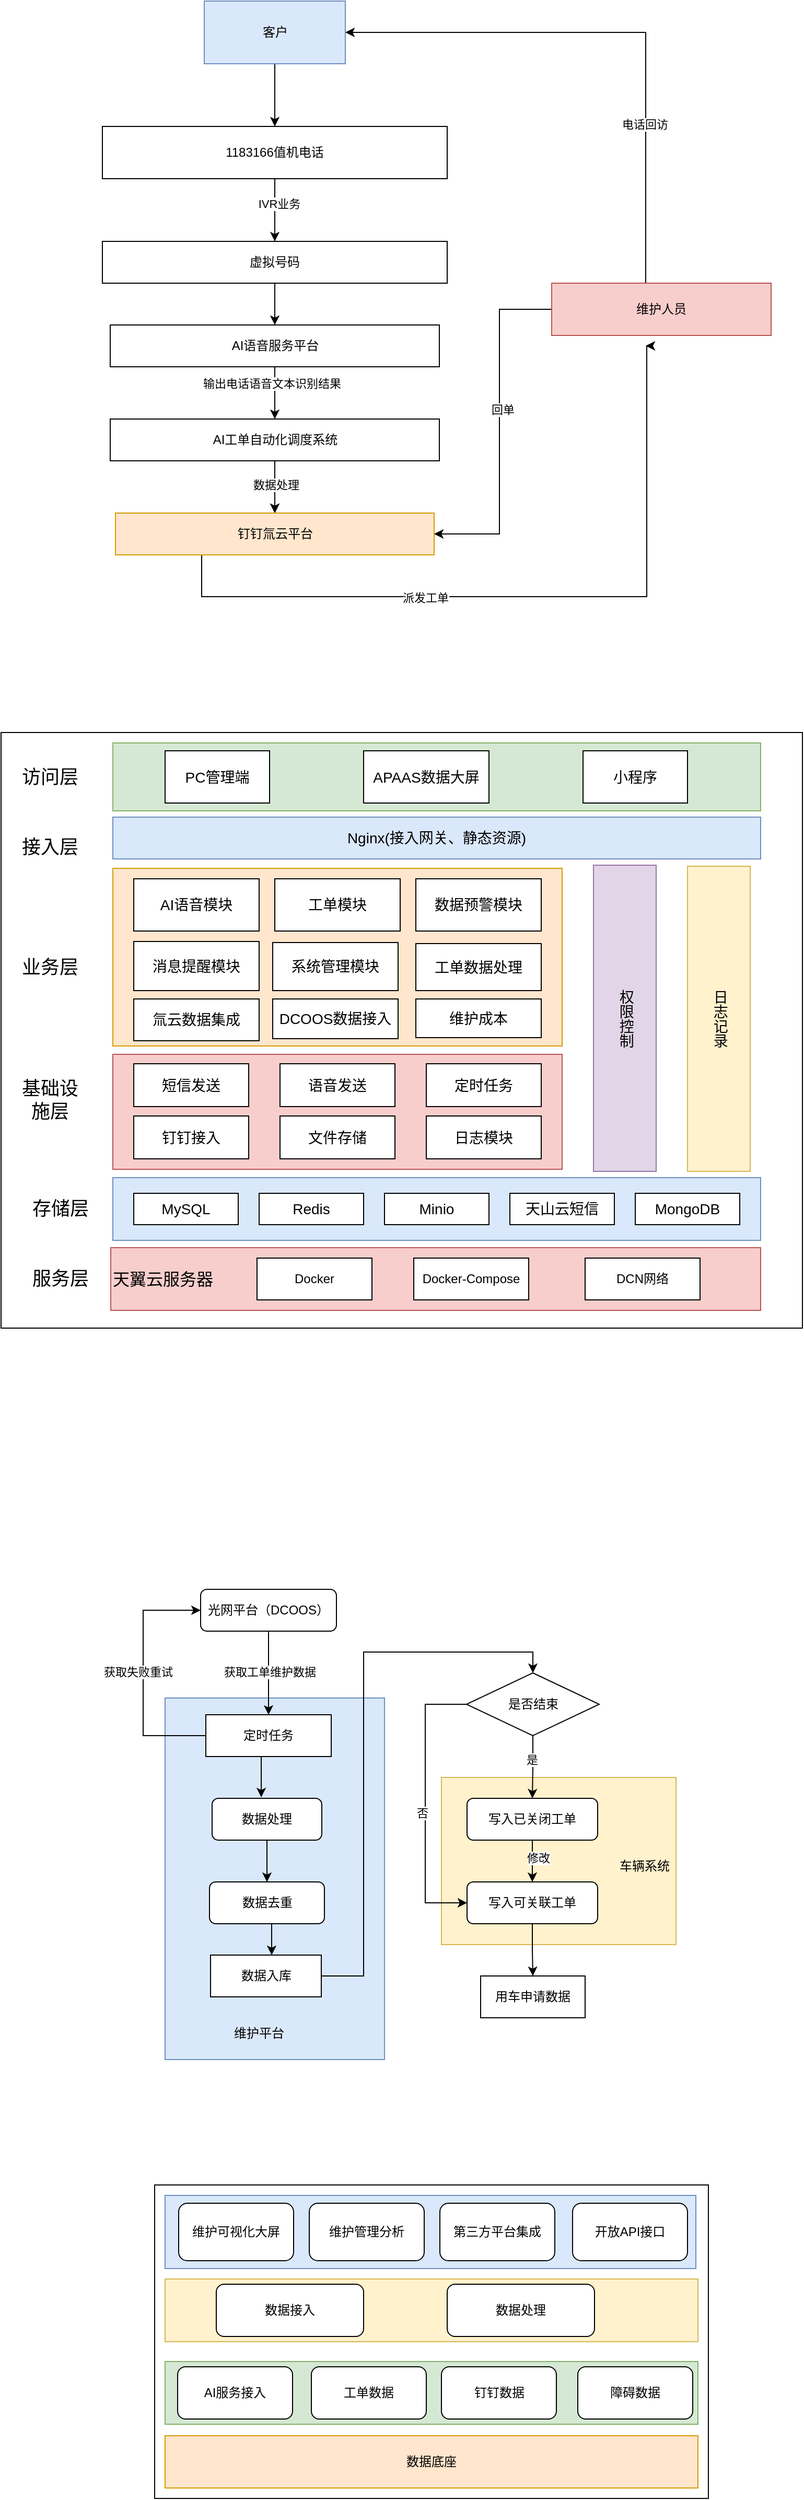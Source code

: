 <mxfile version="28.2.8">
  <diagram name="第 1 页" id="fc2qWwKT_eQD3knXw0V4">
    <mxGraphModel dx="2066" dy="1121" grid="1" gridSize="10" guides="1" tooltips="1" connect="1" arrows="1" fold="1" page="1" pageScale="1" pageWidth="827" pageHeight="1169" math="0" shadow="0">
      <root>
        <mxCell id="0" />
        <mxCell id="1" parent="0" />
        <mxCell id="_9u2cvtoZSCxlwE1ztmI-21" value="" style="rounded=0;whiteSpace=wrap;html=1;" parent="1" vertex="1">
          <mxGeometry x="180" y="2140" width="530" height="300" as="geometry" />
        </mxCell>
        <mxCell id="-fBVtS2RoCw09fAn3Mkb-46" value="" style="rounded=0;whiteSpace=wrap;html=1;fillColor=#dae8fc;strokeColor=#6c8ebf;" parent="1" vertex="1">
          <mxGeometry x="190" y="1674" width="210" height="346" as="geometry" />
        </mxCell>
        <mxCell id="-fBVtS2RoCw09fAn3Mkb-27" value="" style="rounded=0;whiteSpace=wrap;html=1;fillColor=#fff2cc;strokeColor=#d6b656;" parent="1" vertex="1">
          <mxGeometry x="454.5" y="1750" width="224.5" height="160" as="geometry" />
        </mxCell>
        <mxCell id="4X-aNIErhXsaIUGD21-c-82" value="" style="rounded=0;whiteSpace=wrap;html=1;" parent="1" vertex="1">
          <mxGeometry x="33" y="750" width="767" height="570" as="geometry" />
        </mxCell>
        <mxCell id="4X-aNIErhXsaIUGD21-c-5" value="" style="edgeStyle=orthogonalEdgeStyle;rounded=0;orthogonalLoop=1;jettySize=auto;html=1;" parent="1" source="4X-aNIErhXsaIUGD21-c-2" target="4X-aNIErhXsaIUGD21-c-4" edge="1">
          <mxGeometry relative="1" as="geometry" />
        </mxCell>
        <mxCell id="4X-aNIErhXsaIUGD21-c-6" value="IVR业务" style="edgeLabel;html=1;align=center;verticalAlign=middle;resizable=0;points=[];" parent="4X-aNIErhXsaIUGD21-c-5" vertex="1" connectable="0">
          <mxGeometry x="-0.2" y="4" relative="1" as="geometry">
            <mxPoint as="offset" />
          </mxGeometry>
        </mxCell>
        <mxCell id="4X-aNIErhXsaIUGD21-c-2" value="1183166值机电话" style="rounded=0;whiteSpace=wrap;html=1;verticalAlign=middle;" parent="1" vertex="1">
          <mxGeometry x="130" y="170" width="330" height="50" as="geometry" />
        </mxCell>
        <mxCell id="4X-aNIErhXsaIUGD21-c-7" value="" style="edgeStyle=orthogonalEdgeStyle;rounded=0;orthogonalLoop=1;jettySize=auto;html=1;" parent="1" source="4X-aNIErhXsaIUGD21-c-3" target="4X-aNIErhXsaIUGD21-c-2" edge="1">
          <mxGeometry relative="1" as="geometry" />
        </mxCell>
        <mxCell id="4X-aNIErhXsaIUGD21-c-3" value="客户" style="rounded=0;whiteSpace=wrap;html=1;fillColor=#dae8fc;strokeColor=#6c8ebf;" parent="1" vertex="1">
          <mxGeometry x="227.5" y="50" width="135" height="60" as="geometry" />
        </mxCell>
        <mxCell id="4X-aNIErhXsaIUGD21-c-9" value="" style="edgeStyle=orthogonalEdgeStyle;rounded=0;orthogonalLoop=1;jettySize=auto;html=1;" parent="1" source="4X-aNIErhXsaIUGD21-c-4" target="4X-aNIErhXsaIUGD21-c-8" edge="1">
          <mxGeometry relative="1" as="geometry" />
        </mxCell>
        <mxCell id="4X-aNIErhXsaIUGD21-c-4" value="虚拟号码" style="rounded=0;whiteSpace=wrap;html=1;" parent="1" vertex="1">
          <mxGeometry x="130" y="280" width="330" height="40" as="geometry" />
        </mxCell>
        <mxCell id="4X-aNIErhXsaIUGD21-c-13" value="" style="edgeStyle=orthogonalEdgeStyle;rounded=0;orthogonalLoop=1;jettySize=auto;html=1;" parent="1" source="4X-aNIErhXsaIUGD21-c-8" target="4X-aNIErhXsaIUGD21-c-12" edge="1">
          <mxGeometry relative="1" as="geometry" />
        </mxCell>
        <mxCell id="4X-aNIErhXsaIUGD21-c-16" value="输出电话语音文本识别结果" style="edgeLabel;html=1;align=center;verticalAlign=middle;resizable=0;points=[];" parent="4X-aNIErhXsaIUGD21-c-13" vertex="1" connectable="0">
          <mxGeometry x="-0.36" y="-3" relative="1" as="geometry">
            <mxPoint as="offset" />
          </mxGeometry>
        </mxCell>
        <mxCell id="4X-aNIErhXsaIUGD21-c-8" value="AI语音服务平台" style="rounded=0;whiteSpace=wrap;html=1;" parent="1" vertex="1">
          <mxGeometry x="137.5" y="360" width="315" height="40" as="geometry" />
        </mxCell>
        <mxCell id="4X-aNIErhXsaIUGD21-c-15" value="" style="edgeStyle=orthogonalEdgeStyle;rounded=0;orthogonalLoop=1;jettySize=auto;html=1;" parent="1" source="4X-aNIErhXsaIUGD21-c-12" target="4X-aNIErhXsaIUGD21-c-14" edge="1">
          <mxGeometry relative="1" as="geometry" />
        </mxCell>
        <mxCell id="4X-aNIErhXsaIUGD21-c-17" value="" style="edgeStyle=orthogonalEdgeStyle;rounded=0;orthogonalLoop=1;jettySize=auto;html=1;" parent="1" source="4X-aNIErhXsaIUGD21-c-12" target="4X-aNIErhXsaIUGD21-c-14" edge="1">
          <mxGeometry relative="1" as="geometry" />
        </mxCell>
        <mxCell id="4X-aNIErhXsaIUGD21-c-18" value="数据处理" style="edgeLabel;html=1;align=center;verticalAlign=middle;resizable=0;points=[];" parent="4X-aNIErhXsaIUGD21-c-17" vertex="1" connectable="0">
          <mxGeometry x="-0.08" y="1" relative="1" as="geometry">
            <mxPoint as="offset" />
          </mxGeometry>
        </mxCell>
        <mxCell id="4X-aNIErhXsaIUGD21-c-12" value="AI工单自动化调度系统" style="rounded=0;whiteSpace=wrap;html=1;" parent="1" vertex="1">
          <mxGeometry x="137.5" y="450" width="315" height="40" as="geometry" />
        </mxCell>
        <mxCell id="4X-aNIErhXsaIUGD21-c-33" style="edgeStyle=orthogonalEdgeStyle;rounded=0;orthogonalLoop=1;jettySize=auto;html=1;exitX=0.5;exitY=1;exitDx=0;exitDy=0;" parent="1" edge="1">
          <mxGeometry relative="1" as="geometry">
            <mxPoint x="650" y="380" as="targetPoint" />
            <mxPoint x="225" y="580" as="sourcePoint" />
            <Array as="points">
              <mxPoint x="225" y="620" />
              <mxPoint x="651" y="620" />
            </Array>
          </mxGeometry>
        </mxCell>
        <mxCell id="4X-aNIErhXsaIUGD21-c-34" value="派发工单" style="edgeLabel;html=1;align=center;verticalAlign=middle;resizable=0;points=[];" parent="4X-aNIErhXsaIUGD21-c-33" vertex="1" connectable="0">
          <mxGeometry x="-0.281" y="-1" relative="1" as="geometry">
            <mxPoint as="offset" />
          </mxGeometry>
        </mxCell>
        <mxCell id="4X-aNIErhXsaIUGD21-c-14" value="钉钉氚云平台" style="whiteSpace=wrap;html=1;rounded=0;fillColor=#ffe6cc;strokeColor=#d79b00;" parent="1" vertex="1">
          <mxGeometry x="142.5" y="540" width="305" height="40" as="geometry" />
        </mxCell>
        <mxCell id="4X-aNIErhXsaIUGD21-c-21" style="edgeStyle=orthogonalEdgeStyle;rounded=0;orthogonalLoop=1;jettySize=auto;html=1;entryX=1;entryY=0.5;entryDx=0;entryDy=0;" parent="1" source="4X-aNIErhXsaIUGD21-c-20" target="4X-aNIErhXsaIUGD21-c-3" edge="1">
          <mxGeometry relative="1" as="geometry">
            <Array as="points">
              <mxPoint x="650" y="80" />
            </Array>
          </mxGeometry>
        </mxCell>
        <mxCell id="4X-aNIErhXsaIUGD21-c-22" value="电话回访" style="edgeLabel;html=1;align=center;verticalAlign=middle;resizable=0;points=[];" parent="4X-aNIErhXsaIUGD21-c-21" vertex="1" connectable="0">
          <mxGeometry x="-0.421" y="1" relative="1" as="geometry">
            <mxPoint as="offset" />
          </mxGeometry>
        </mxCell>
        <mxCell id="4X-aNIErhXsaIUGD21-c-27" style="edgeStyle=orthogonalEdgeStyle;rounded=0;orthogonalLoop=1;jettySize=auto;html=1;exitX=0;exitY=0.5;exitDx=0;exitDy=0;entryX=1;entryY=0.5;entryDx=0;entryDy=0;" parent="1" source="4X-aNIErhXsaIUGD21-c-20" target="4X-aNIErhXsaIUGD21-c-14" edge="1">
          <mxGeometry relative="1" as="geometry">
            <mxPoint x="560" y="560" as="targetPoint" />
            <Array as="points">
              <mxPoint x="510" y="345" />
              <mxPoint x="510" y="560" />
            </Array>
          </mxGeometry>
        </mxCell>
        <mxCell id="4X-aNIErhXsaIUGD21-c-28" value="回单" style="edgeLabel;html=1;align=center;verticalAlign=middle;resizable=0;points=[];" parent="4X-aNIErhXsaIUGD21-c-27" vertex="1" connectable="0">
          <mxGeometry x="-0.11" y="3" relative="1" as="geometry">
            <mxPoint as="offset" />
          </mxGeometry>
        </mxCell>
        <mxCell id="4X-aNIErhXsaIUGD21-c-20" value="维护人员" style="rounded=0;whiteSpace=wrap;html=1;fillColor=#f8cecc;strokeColor=#b85450;" parent="1" vertex="1">
          <mxGeometry x="560" y="320" width="210" height="50" as="geometry" />
        </mxCell>
        <mxCell id="4X-aNIErhXsaIUGD21-c-36" value="" style="rounded=0;whiteSpace=wrap;html=1;flipH=1;fillColor=#d5e8d4;strokeColor=#82b366;fontSize=14;" parent="1" vertex="1">
          <mxGeometry x="140" y="760" width="620" height="65" as="geometry" />
        </mxCell>
        <mxCell id="4X-aNIErhXsaIUGD21-c-37" value="PC管理端" style="rounded=0;whiteSpace=wrap;html=1;fontSize=14;" parent="1" vertex="1">
          <mxGeometry x="190" y="767.5" width="100" height="50" as="geometry" />
        </mxCell>
        <mxCell id="4X-aNIErhXsaIUGD21-c-38" value="APAAS数据大屏" style="rounded=0;whiteSpace=wrap;html=1;fontSize=14;" parent="1" vertex="1">
          <mxGeometry x="380" y="767.5" width="120" height="50" as="geometry" />
        </mxCell>
        <mxCell id="4X-aNIErhXsaIUGD21-c-39" value="小程序" style="rounded=0;whiteSpace=wrap;html=1;fontSize=14;" parent="1" vertex="1">
          <mxGeometry x="590" y="767.5" width="100" height="50" as="geometry" />
        </mxCell>
        <mxCell id="4X-aNIErhXsaIUGD21-c-40" value="Nginx(接入网关、静态资源)" style="rounded=0;whiteSpace=wrap;html=1;fillColor=#dae8fc;strokeColor=#6c8ebf;fontSize=14;" parent="1" vertex="1">
          <mxGeometry x="140" y="831" width="620" height="40" as="geometry" />
        </mxCell>
        <mxCell id="4X-aNIErhXsaIUGD21-c-42" value="" style="rounded=0;whiteSpace=wrap;html=1;fillColor=#ffe6cc;strokeColor=#d79b00;fontSize=14;" parent="1" vertex="1">
          <mxGeometry x="140" y="880" width="430" height="170" as="geometry" />
        </mxCell>
        <mxCell id="4X-aNIErhXsaIUGD21-c-43" value="AI语音模块" style="rounded=0;whiteSpace=wrap;html=1;fontSize=14;" parent="1" vertex="1">
          <mxGeometry x="160" y="890" width="120" height="50" as="geometry" />
        </mxCell>
        <mxCell id="4X-aNIErhXsaIUGD21-c-44" value="工单模块" style="rounded=0;whiteSpace=wrap;html=1;fontSize=14;" parent="1" vertex="1">
          <mxGeometry x="295" y="890" width="120" height="50" as="geometry" />
        </mxCell>
        <mxCell id="4X-aNIErhXsaIUGD21-c-45" value="系统管理模块" style="rounded=0;whiteSpace=wrap;html=1;fontSize=14;" parent="1" vertex="1">
          <mxGeometry x="293" y="951" width="120" height="46" as="geometry" />
        </mxCell>
        <mxCell id="4X-aNIErhXsaIUGD21-c-48" value="消息提醒模块" style="rounded=0;whiteSpace=wrap;html=1;fontSize=14;" parent="1" vertex="1">
          <mxGeometry x="160" y="950" width="120" height="47" as="geometry" />
        </mxCell>
        <mxCell id="4X-aNIErhXsaIUGD21-c-51" value="" style="rounded=0;whiteSpace=wrap;html=1;fillColor=#f8cecc;strokeColor=#b85450;fontSize=14;" parent="1" vertex="1">
          <mxGeometry x="140" y="1058" width="430" height="110" as="geometry" />
        </mxCell>
        <mxCell id="4X-aNIErhXsaIUGD21-c-52" value="短信发送" style="rounded=0;whiteSpace=wrap;html=1;fontSize=14;" parent="1" vertex="1">
          <mxGeometry x="160" y="1067" width="110" height="41" as="geometry" />
        </mxCell>
        <mxCell id="4X-aNIErhXsaIUGD21-c-53" value="语音发送" style="rounded=0;whiteSpace=wrap;html=1;fontSize=14;" parent="1" vertex="1">
          <mxGeometry x="300" y="1067" width="110" height="41" as="geometry" />
        </mxCell>
        <mxCell id="4X-aNIErhXsaIUGD21-c-54" value="定时任务" style="rounded=0;whiteSpace=wrap;html=1;fontSize=14;" parent="1" vertex="1">
          <mxGeometry x="440" y="1067" width="110" height="41" as="geometry" />
        </mxCell>
        <mxCell id="4X-aNIErhXsaIUGD21-c-55" value="钉钉接入" style="rounded=0;whiteSpace=wrap;html=1;fontSize=14;" parent="1" vertex="1">
          <mxGeometry x="160" y="1117" width="110" height="41" as="geometry" />
        </mxCell>
        <mxCell id="4X-aNIErhXsaIUGD21-c-56" value="文件存储" style="rounded=0;whiteSpace=wrap;html=1;fontSize=14;" parent="1" vertex="1">
          <mxGeometry x="300" y="1117" width="110" height="41" as="geometry" />
        </mxCell>
        <mxCell id="4X-aNIErhXsaIUGD21-c-58" value="日志模块" style="rounded=0;whiteSpace=wrap;html=1;fontSize=14;" parent="1" vertex="1">
          <mxGeometry x="440" y="1117" width="110" height="41" as="geometry" />
        </mxCell>
        <mxCell id="4X-aNIErhXsaIUGD21-c-59" value="权限控制" style="rounded=0;whiteSpace=wrap;html=1;fillColor=#e1d5e7;strokeColor=#9673a6;fontSize=14;textDirection=vertical-lr;" parent="1" vertex="1">
          <mxGeometry x="600" y="877" width="60" height="293" as="geometry" />
        </mxCell>
        <mxCell id="4X-aNIErhXsaIUGD21-c-60" value="日志记录" style="rounded=0;whiteSpace=wrap;html=1;fillColor=#fff2cc;strokeColor=#d6b656;fontSize=14;textDirection=vertical-lr;" parent="1" vertex="1">
          <mxGeometry x="690" y="878" width="60" height="292" as="geometry" />
        </mxCell>
        <mxCell id="4X-aNIErhXsaIUGD21-c-68" value="" style="group;fontSize=14;fillColor=#dae8fc;strokeColor=#6c8ebf;" parent="1" vertex="1" connectable="0">
          <mxGeometry x="140" y="1176" width="620" height="60" as="geometry" />
        </mxCell>
        <mxCell id="4X-aNIErhXsaIUGD21-c-62" value="" style="rounded=0;whiteSpace=wrap;html=1;fillColor=#dae8fc;strokeColor=#6c8ebf;fontSize=14;" parent="4X-aNIErhXsaIUGD21-c-68" vertex="1">
          <mxGeometry width="620" height="60" as="geometry" />
        </mxCell>
        <mxCell id="4X-aNIErhXsaIUGD21-c-63" value="MySQL" style="rounded=0;whiteSpace=wrap;html=1;fontSize=14;" parent="4X-aNIErhXsaIUGD21-c-68" vertex="1">
          <mxGeometry x="20" y="15" width="100" height="30" as="geometry" />
        </mxCell>
        <mxCell id="4X-aNIErhXsaIUGD21-c-64" value="Redis" style="rounded=0;whiteSpace=wrap;html=1;fontSize=14;" parent="4X-aNIErhXsaIUGD21-c-68" vertex="1">
          <mxGeometry x="140" y="15" width="100" height="30" as="geometry" />
        </mxCell>
        <mxCell id="4X-aNIErhXsaIUGD21-c-65" value="Minio" style="rounded=0;whiteSpace=wrap;html=1;fontSize=14;" parent="4X-aNIErhXsaIUGD21-c-68" vertex="1">
          <mxGeometry x="260" y="15" width="100" height="30" as="geometry" />
        </mxCell>
        <mxCell id="4X-aNIErhXsaIUGD21-c-66" value="天山云短信" style="rounded=0;whiteSpace=wrap;html=1;fontSize=14;" parent="4X-aNIErhXsaIUGD21-c-68" vertex="1">
          <mxGeometry x="380" y="15" width="100" height="30" as="geometry" />
        </mxCell>
        <mxCell id="4X-aNIErhXsaIUGD21-c-67" value="MongoDB" style="rounded=0;whiteSpace=wrap;html=1;fontSize=14;" parent="4X-aNIErhXsaIUGD21-c-68" vertex="1">
          <mxGeometry x="500" y="15" width="100" height="30" as="geometry" />
        </mxCell>
        <mxCell id="4X-aNIErhXsaIUGD21-c-69" value="访问层" style="text;html=1;align=center;verticalAlign=middle;whiteSpace=wrap;rounded=0;fontSize=18;" parent="1" vertex="1">
          <mxGeometry x="50" y="777.5" width="60" height="30" as="geometry" />
        </mxCell>
        <mxCell id="4X-aNIErhXsaIUGD21-c-70" value="接入层" style="text;html=1;align=center;verticalAlign=middle;whiteSpace=wrap;rounded=0;fontSize=18;" parent="1" vertex="1">
          <mxGeometry x="50" y="845" width="60" height="30" as="geometry" />
        </mxCell>
        <mxCell id="4X-aNIErhXsaIUGD21-c-71" value="业务层" style="text;html=1;align=center;verticalAlign=middle;whiteSpace=wrap;rounded=0;fontSize=18;" parent="1" vertex="1">
          <mxGeometry x="50" y="960" width="60" height="30" as="geometry" />
        </mxCell>
        <mxCell id="4X-aNIErhXsaIUGD21-c-72" value="基础设施层" style="text;html=1;align=center;verticalAlign=middle;whiteSpace=wrap;rounded=0;fontSize=18;" parent="1" vertex="1">
          <mxGeometry x="50" y="1087" width="60" height="30" as="geometry" />
        </mxCell>
        <mxCell id="4X-aNIErhXsaIUGD21-c-73" value="存储层" style="text;html=1;align=center;verticalAlign=middle;whiteSpace=wrap;rounded=0;fontSize=18;" parent="1" vertex="1">
          <mxGeometry x="60" y="1191" width="60" height="30" as="geometry" />
        </mxCell>
        <mxCell id="4X-aNIErhXsaIUGD21-c-75" value="天翼云服务器" style="rounded=0;whiteSpace=wrap;html=1;fillColor=#f8cecc;strokeColor=#b85450;align=left;fontSize=16;" parent="1" vertex="1">
          <mxGeometry x="138" y="1243" width="622" height="60" as="geometry" />
        </mxCell>
        <mxCell id="4X-aNIErhXsaIUGD21-c-76" value="服务层" style="text;html=1;align=center;verticalAlign=middle;whiteSpace=wrap;rounded=0;fontSize=18;" parent="1" vertex="1">
          <mxGeometry x="60" y="1258" width="60" height="30" as="geometry" />
        </mxCell>
        <mxCell id="4X-aNIErhXsaIUGD21-c-77" value="Docker" style="rounded=0;whiteSpace=wrap;html=1;" parent="1" vertex="1">
          <mxGeometry x="278" y="1253" width="110" height="40" as="geometry" />
        </mxCell>
        <mxCell id="4X-aNIErhXsaIUGD21-c-78" value="Docker-Compose" style="rounded=0;whiteSpace=wrap;html=1;" parent="1" vertex="1">
          <mxGeometry x="428" y="1253" width="110" height="40" as="geometry" />
        </mxCell>
        <mxCell id="4X-aNIErhXsaIUGD21-c-79" value="DCN网络" style="rounded=0;whiteSpace=wrap;html=1;" parent="1" vertex="1">
          <mxGeometry x="592" y="1253" width="110" height="40" as="geometry" />
        </mxCell>
        <mxCell id="-fBVtS2RoCw09fAn3Mkb-1" value="数据预警模块" style="rounded=0;whiteSpace=wrap;html=1;fontSize=14;" parent="1" vertex="1">
          <mxGeometry x="430" y="890" width="120" height="50" as="geometry" />
        </mxCell>
        <mxCell id="-fBVtS2RoCw09fAn3Mkb-2" value="工单数据处理" style="rounded=0;whiteSpace=wrap;html=1;fontSize=14;" parent="1" vertex="1">
          <mxGeometry x="430" y="952" width="120" height="45" as="geometry" />
        </mxCell>
        <mxCell id="-fBVtS2RoCw09fAn3Mkb-7" style="edgeStyle=orthogonalEdgeStyle;rounded=0;orthogonalLoop=1;jettySize=auto;html=1;exitX=0;exitY=0.5;exitDx=0;exitDy=0;entryX=0;entryY=0.5;entryDx=0;entryDy=0;" parent="1" source="-fBVtS2RoCw09fAn3Mkb-3" target="-fBVtS2RoCw09fAn3Mkb-4" edge="1">
          <mxGeometry relative="1" as="geometry">
            <Array as="points">
              <mxPoint x="169" y="1710" />
              <mxPoint x="169" y="1590" />
            </Array>
          </mxGeometry>
        </mxCell>
        <mxCell id="-fBVtS2RoCw09fAn3Mkb-8" value="获取失败重试" style="edgeLabel;html=1;align=center;verticalAlign=middle;resizable=0;points=[];" parent="-fBVtS2RoCw09fAn3Mkb-7" vertex="1" connectable="0">
          <mxGeometry x="0.03" y="5" relative="1" as="geometry">
            <mxPoint as="offset" />
          </mxGeometry>
        </mxCell>
        <mxCell id="-fBVtS2RoCw09fAn3Mkb-3" value="定时任务" style="rounded=0;whiteSpace=wrap;html=1;" parent="1" vertex="1">
          <mxGeometry x="229" y="1690" width="120" height="40" as="geometry" />
        </mxCell>
        <mxCell id="-fBVtS2RoCw09fAn3Mkb-5" style="edgeStyle=orthogonalEdgeStyle;rounded=0;orthogonalLoop=1;jettySize=auto;html=1;exitX=0.5;exitY=1;exitDx=0;exitDy=0;entryX=0.5;entryY=0;entryDx=0;entryDy=0;" parent="1" source="-fBVtS2RoCw09fAn3Mkb-4" target="-fBVtS2RoCw09fAn3Mkb-3" edge="1">
          <mxGeometry relative="1" as="geometry" />
        </mxCell>
        <mxCell id="-fBVtS2RoCw09fAn3Mkb-6" value="获取工单维护数据" style="edgeLabel;html=1;align=center;verticalAlign=middle;resizable=0;points=[];" parent="-fBVtS2RoCw09fAn3Mkb-5" vertex="1" connectable="0">
          <mxGeometry x="-0.025" y="1" relative="1" as="geometry">
            <mxPoint as="offset" />
          </mxGeometry>
        </mxCell>
        <mxCell id="-fBVtS2RoCw09fAn3Mkb-4" value="光网平台（DCOOS）" style="rounded=1;whiteSpace=wrap;html=1;" parent="1" vertex="1">
          <mxGeometry x="224" y="1570" width="130" height="40" as="geometry" />
        </mxCell>
        <mxCell id="-fBVtS2RoCw09fAn3Mkb-12" style="edgeStyle=orthogonalEdgeStyle;rounded=0;orthogonalLoop=1;jettySize=auto;html=1;exitX=0.5;exitY=1;exitDx=0;exitDy=0;entryX=0.5;entryY=0;entryDx=0;entryDy=0;" parent="1" source="-fBVtS2RoCw09fAn3Mkb-9" target="-fBVtS2RoCw09fAn3Mkb-11" edge="1">
          <mxGeometry relative="1" as="geometry" />
        </mxCell>
        <mxCell id="-fBVtS2RoCw09fAn3Mkb-9" value="数据处理" style="rounded=1;whiteSpace=wrap;html=1;" parent="1" vertex="1">
          <mxGeometry x="235" y="1770" width="105" height="40" as="geometry" />
        </mxCell>
        <mxCell id="-fBVtS2RoCw09fAn3Mkb-10" style="edgeStyle=orthogonalEdgeStyle;rounded=0;orthogonalLoop=1;jettySize=auto;html=1;exitX=0.5;exitY=1;exitDx=0;exitDy=0;entryX=0.448;entryY=-0.025;entryDx=0;entryDy=0;entryPerimeter=0;" parent="1" source="-fBVtS2RoCw09fAn3Mkb-3" target="-fBVtS2RoCw09fAn3Mkb-9" edge="1">
          <mxGeometry relative="1" as="geometry" />
        </mxCell>
        <mxCell id="-fBVtS2RoCw09fAn3Mkb-14" style="edgeStyle=orthogonalEdgeStyle;rounded=0;orthogonalLoop=1;jettySize=auto;html=1;exitX=0.5;exitY=1;exitDx=0;exitDy=0;" parent="1" source="-fBVtS2RoCw09fAn3Mkb-11" edge="1">
          <mxGeometry relative="1" as="geometry">
            <mxPoint x="292" y="1920" as="targetPoint" />
          </mxGeometry>
        </mxCell>
        <mxCell id="-fBVtS2RoCw09fAn3Mkb-11" value="数据去重" style="rounded=1;whiteSpace=wrap;html=1;" parent="1" vertex="1">
          <mxGeometry x="232.5" y="1850" width="110" height="40" as="geometry" />
        </mxCell>
        <mxCell id="-fBVtS2RoCw09fAn3Mkb-49" style="edgeStyle=orthogonalEdgeStyle;rounded=0;orthogonalLoop=1;jettySize=auto;html=1;exitX=1;exitY=0.5;exitDx=0;exitDy=0;entryX=0.5;entryY=0;entryDx=0;entryDy=0;" parent="1" source="-fBVtS2RoCw09fAn3Mkb-15" target="-fBVtS2RoCw09fAn3Mkb-16" edge="1">
          <mxGeometry relative="1" as="geometry">
            <Array as="points">
              <mxPoint x="380" y="1940" />
              <mxPoint x="380" y="1630" />
              <mxPoint x="542" y="1630" />
            </Array>
          </mxGeometry>
        </mxCell>
        <mxCell id="-fBVtS2RoCw09fAn3Mkb-15" value="数据入库" style="rounded=0;whiteSpace=wrap;html=1;" parent="1" vertex="1">
          <mxGeometry x="233.5" y="1920" width="106" height="40" as="geometry" />
        </mxCell>
        <mxCell id="-fBVtS2RoCw09fAn3Mkb-30" style="edgeStyle=orthogonalEdgeStyle;rounded=0;orthogonalLoop=1;jettySize=auto;html=1;exitX=0;exitY=0.5;exitDx=0;exitDy=0;" parent="1" source="-fBVtS2RoCw09fAn3Mkb-16" target="-fBVtS2RoCw09fAn3Mkb-28" edge="1">
          <mxGeometry relative="1" as="geometry">
            <Array as="points">
              <mxPoint x="439" y="1680" />
              <mxPoint x="439" y="1870" />
            </Array>
          </mxGeometry>
        </mxCell>
        <mxCell id="-fBVtS2RoCw09fAn3Mkb-31" value="是" style="edgeLabel;html=1;align=center;verticalAlign=middle;resizable=0;points=[];" parent="-fBVtS2RoCw09fAn3Mkb-30" vertex="1" connectable="0">
          <mxGeometry x="0.056" y="-3" relative="1" as="geometry">
            <mxPoint y="1" as="offset" />
          </mxGeometry>
        </mxCell>
        <mxCell id="-fBVtS2RoCw09fAn3Mkb-38" value="否" style="edgeLabel;html=1;align=center;verticalAlign=middle;resizable=0;points=[];" parent="-fBVtS2RoCw09fAn3Mkb-30" vertex="1" connectable="0">
          <mxGeometry x="0.061" y="-3" relative="1" as="geometry">
            <mxPoint as="offset" />
          </mxGeometry>
        </mxCell>
        <mxCell id="-fBVtS2RoCw09fAn3Mkb-41" style="edgeStyle=orthogonalEdgeStyle;rounded=0;orthogonalLoop=1;jettySize=auto;html=1;exitX=0.5;exitY=1;exitDx=0;exitDy=0;" parent="1" source="-fBVtS2RoCw09fAn3Mkb-16" target="-fBVtS2RoCw09fAn3Mkb-35" edge="1">
          <mxGeometry relative="1" as="geometry" />
        </mxCell>
        <mxCell id="-fBVtS2RoCw09fAn3Mkb-45" value="是" style="edgeLabel;html=1;align=center;verticalAlign=middle;resizable=0;points=[];" parent="-fBVtS2RoCw09fAn3Mkb-41" vertex="1" connectable="0">
          <mxGeometry x="-0.24" y="-1" relative="1" as="geometry">
            <mxPoint as="offset" />
          </mxGeometry>
        </mxCell>
        <mxCell id="-fBVtS2RoCw09fAn3Mkb-16" value="是否结束" style="rhombus;whiteSpace=wrap;html=1;" parent="1" vertex="1">
          <mxGeometry x="478.5" y="1650" width="127" height="60" as="geometry" />
        </mxCell>
        <mxCell id="-fBVtS2RoCw09fAn3Mkb-20" value="用车申请数据" style="rounded=0;whiteSpace=wrap;html=1;" parent="1" vertex="1">
          <mxGeometry x="492" y="1940" width="100" height="40" as="geometry" />
        </mxCell>
        <mxCell id="-fBVtS2RoCw09fAn3Mkb-44" style="edgeStyle=orthogonalEdgeStyle;rounded=0;orthogonalLoop=1;jettySize=auto;html=1;exitX=0.5;exitY=1;exitDx=0;exitDy=0;" parent="1" source="-fBVtS2RoCw09fAn3Mkb-28" target="-fBVtS2RoCw09fAn3Mkb-20" edge="1">
          <mxGeometry relative="1" as="geometry" />
        </mxCell>
        <mxCell id="-fBVtS2RoCw09fAn3Mkb-28" value="写入可关联工单" style="rounded=1;whiteSpace=wrap;html=1;" parent="1" vertex="1">
          <mxGeometry x="479" y="1850" width="125" height="40" as="geometry" />
        </mxCell>
        <mxCell id="-fBVtS2RoCw09fAn3Mkb-39" style="edgeStyle=orthogonalEdgeStyle;rounded=0;orthogonalLoop=1;jettySize=auto;html=1;exitX=0.5;exitY=1;exitDx=0;exitDy=0;entryX=0.5;entryY=0;entryDx=0;entryDy=0;" parent="1" source="-fBVtS2RoCw09fAn3Mkb-35" target="-fBVtS2RoCw09fAn3Mkb-28" edge="1">
          <mxGeometry relative="1" as="geometry" />
        </mxCell>
        <mxCell id="-fBVtS2RoCw09fAn3Mkb-40" value="修改" style="edgeLabel;html=1;align=center;verticalAlign=middle;resizable=0;points=[];" parent="-fBVtS2RoCw09fAn3Mkb-39" vertex="1" connectable="0">
          <mxGeometry x="-0.15" y="5" relative="1" as="geometry">
            <mxPoint as="offset" />
          </mxGeometry>
        </mxCell>
        <mxCell id="-fBVtS2RoCw09fAn3Mkb-35" value="写入已关闭工单" style="rounded=1;whiteSpace=wrap;html=1;" parent="1" vertex="1">
          <mxGeometry x="479" y="1770" width="125" height="40" as="geometry" />
        </mxCell>
        <mxCell id="-fBVtS2RoCw09fAn3Mkb-42" value="车辆系统" style="text;html=1;align=center;verticalAlign=middle;whiteSpace=wrap;rounded=0;" parent="1" vertex="1">
          <mxGeometry x="619" y="1820" width="60" height="30" as="geometry" />
        </mxCell>
        <mxCell id="-fBVtS2RoCw09fAn3Mkb-48" value="维护平台" style="text;html=1;align=center;verticalAlign=middle;whiteSpace=wrap;rounded=0;" parent="1" vertex="1">
          <mxGeometry x="250" y="1980" width="60" height="30" as="geometry" />
        </mxCell>
        <mxCell id="_9u2cvtoZSCxlwE1ztmI-1" value="" style="rounded=0;whiteSpace=wrap;html=1;fillColor=#dae8fc;strokeColor=#6c8ebf;" parent="1" vertex="1">
          <mxGeometry x="190" y="2150" width="508" height="70" as="geometry" />
        </mxCell>
        <mxCell id="_9u2cvtoZSCxlwE1ztmI-5" value="" style="rounded=0;whiteSpace=wrap;html=1;fillColor=#d5e8d4;strokeColor=#82b366;" parent="1" vertex="1">
          <mxGeometry x="190" y="2309" width="510" height="60" as="geometry" />
        </mxCell>
        <mxCell id="_9u2cvtoZSCxlwE1ztmI-6" value="" style="rounded=0;whiteSpace=wrap;html=1;fillColor=#fff2cc;strokeColor=#d6b656;" parent="1" vertex="1">
          <mxGeometry x="190" y="2230" width="510" height="60" as="geometry" />
        </mxCell>
        <mxCell id="_9u2cvtoZSCxlwE1ztmI-7" value="维护可视化大屏" style="rounded=1;whiteSpace=wrap;html=1;" parent="1" vertex="1">
          <mxGeometry x="203" y="2157.5" width="110" height="55" as="geometry" />
        </mxCell>
        <mxCell id="_9u2cvtoZSCxlwE1ztmI-9" value="维护管理分析" style="rounded=1;whiteSpace=wrap;html=1;" parent="1" vertex="1">
          <mxGeometry x="328" y="2157.5" width="110" height="55" as="geometry" />
        </mxCell>
        <mxCell id="_9u2cvtoZSCxlwE1ztmI-10" value="第三方平台集成" style="rounded=1;whiteSpace=wrap;html=1;" parent="1" vertex="1">
          <mxGeometry x="453" y="2157.5" width="110" height="55" as="geometry" />
        </mxCell>
        <mxCell id="_9u2cvtoZSCxlwE1ztmI-11" value="开放API接口" style="rounded=1;whiteSpace=wrap;html=1;" parent="1" vertex="1">
          <mxGeometry x="580" y="2157.5" width="110" height="55" as="geometry" />
        </mxCell>
        <mxCell id="_9u2cvtoZSCxlwE1ztmI-12" value="氚云数据集成" style="rounded=0;whiteSpace=wrap;html=1;fontSize=14;" parent="1" vertex="1">
          <mxGeometry x="160" y="1005" width="120" height="40" as="geometry" />
        </mxCell>
        <mxCell id="_9u2cvtoZSCxlwE1ztmI-13" value="DCOOS数据接入" style="rounded=0;whiteSpace=wrap;html=1;fontSize=14;" parent="1" vertex="1">
          <mxGeometry x="293" y="1005" width="120" height="38" as="geometry" />
        </mxCell>
        <mxCell id="_9u2cvtoZSCxlwE1ztmI-14" value="维护成本" style="rounded=0;whiteSpace=wrap;html=1;fontSize=14;" parent="1" vertex="1">
          <mxGeometry x="430" y="1005" width="120" height="37" as="geometry" />
        </mxCell>
        <mxCell id="_9u2cvtoZSCxlwE1ztmI-15" value="AI服务接入" style="rounded=1;whiteSpace=wrap;html=1;" parent="1" vertex="1">
          <mxGeometry x="202" y="2314" width="110" height="50" as="geometry" />
        </mxCell>
        <mxCell id="_9u2cvtoZSCxlwE1ztmI-16" value="工单数据" style="rounded=1;whiteSpace=wrap;html=1;" parent="1" vertex="1">
          <mxGeometry x="330" y="2314" width="110" height="50" as="geometry" />
        </mxCell>
        <mxCell id="_9u2cvtoZSCxlwE1ztmI-17" value="钉钉数据" style="rounded=1;whiteSpace=wrap;html=1;" parent="1" vertex="1">
          <mxGeometry x="454.5" y="2314" width="110" height="50" as="geometry" />
        </mxCell>
        <mxCell id="_9u2cvtoZSCxlwE1ztmI-18" value="障碍数据" style="rounded=1;whiteSpace=wrap;html=1;" parent="1" vertex="1">
          <mxGeometry x="585" y="2314" width="110" height="50" as="geometry" />
        </mxCell>
        <mxCell id="_9u2cvtoZSCxlwE1ztmI-19" value="数据接入" style="rounded=1;whiteSpace=wrap;html=1;" parent="1" vertex="1">
          <mxGeometry x="239" y="2235" width="141" height="50" as="geometry" />
        </mxCell>
        <mxCell id="_9u2cvtoZSCxlwE1ztmI-20" value="数据处理" style="rounded=1;whiteSpace=wrap;html=1;" parent="1" vertex="1">
          <mxGeometry x="460" y="2235" width="141" height="50" as="geometry" />
        </mxCell>
        <mxCell id="_9u2cvtoZSCxlwE1ztmI-22" value="数据底座" style="rounded=0;whiteSpace=wrap;html=1;fillColor=#ffe6cc;strokeColor=#d79b00;" parent="1" vertex="1">
          <mxGeometry x="190" y="2380" width="510" height="50" as="geometry" />
        </mxCell>
      </root>
    </mxGraphModel>
  </diagram>
</mxfile>

